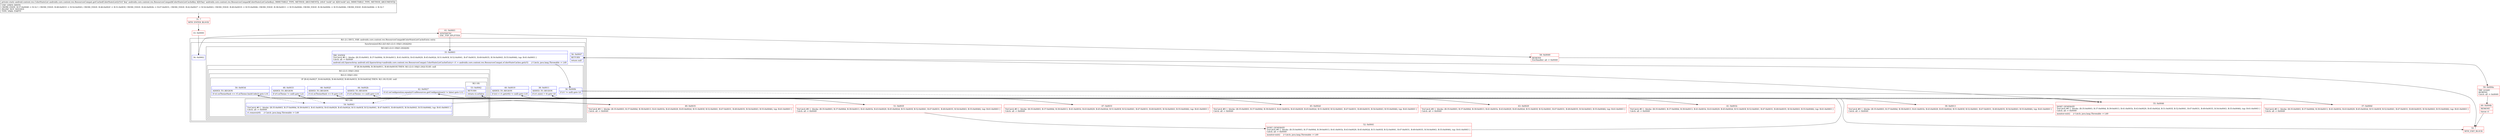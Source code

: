 digraph "CFG forandroidx.core.content.res.ResourcesCompat.getCachedColorStateList(Landroidx\/core\/content\/res\/ResourcesCompat$ColorStateListCacheKey;I)Landroid\/content\/res\/ColorStateList;" {
subgraph cluster_Region_1246867200 {
label = "R(1:2) | DECL_VAR: androidx.core.content.res.ResourcesCompat$ColorStateListCacheEntry entry\l";
node [shape=record,color=blue];
subgraph cluster_SynchronizedRegion_1282981525 {
label = "Synchronized:R(2:2|(3:4|(1:(2:(1:18)|(1:24)))|26))";
node [shape=record,color=blue];
Node_34 [shape=record,label="{34\:\ 0x0002}"];
subgraph cluster_Region_2031058537 {
label = "R(3:4|(1:(2:(1:18)|(1:24)))|26)";
node [shape=record,color=blue];
Node_35 [shape=record,label="{35\:\ 0x0003|TRY_ENTER\lTryCatch #0 \{, blocks: (B:35:0x0003, B:37:0x000d, B:39:0x0013, B:41:0x001b, B:43:0x0029, B:45:0x002d, B:51:0x003f, B:52:0x0041, B:47:0x0031, B:49:0x0035, B:54:0x0043, B:55:0x0046), top: B:61:0x0003 \}\lCatch: all \-\> 0x0049\l|android.util.SparseArray android.util.SparseArray\<androidx.core.content.res.ResourcesCompat.ColorStateListCacheEntry\> r1 = androidx.core.content.res.ResourcesCompat.sColorStateCaches.get(r5)     \/\/ Catch: java.lang.Throwable \-\> L49\l}"];
subgraph cluster_IfRegion_847635121 {
label = "IF [B:36:0x000b, B:38:0x0011, B:40:0x0019] THEN: R(1:(2:(1:18)|(1:24))) ELSE: null";
node [shape=record,color=blue];
Node_36 [shape=record,label="{36\:\ 0x000b|if (r1 != null) goto L6\l}"];
Node_38 [shape=record,label="{38\:\ 0x0011|ADDED_TO_REGION\l|if (r1.size() \> 0) goto L8\l}"];
Node_40 [shape=record,label="{40\:\ 0x0019|ADDED_TO_REGION\l|if ((r2 = r1.get(r6)) != null) goto L10\l}"];
subgraph cluster_Region_351320277 {
label = "R(1:(2:(1:18)|(1:24)))";
node [shape=record,color=blue];
subgraph cluster_Region_627765760 {
label = "R(2:(1:18)|(1:24))";
node [shape=record,color=blue];
subgraph cluster_IfRegion_1644457986 {
label = "IF [B:42:0x0027, B:44:0x002b, B:46:0x002f, B:48:0x0033, B:50:0x003d] THEN: R(1:18) ELSE: null";
node [shape=record,color=blue];
Node_42 [shape=record,label="{42\:\ 0x0027|if (r2.mConfiguration.equals(r5.mResources.getConfiguration()) != false) goto L12\l}"];
Node_44 [shape=record,label="{44\:\ 0x002b|ADDED_TO_REGION\l|if (r5.mTheme == null) goto L14\l}"];
Node_46 [shape=record,label="{46\:\ 0x002f|ADDED_TO_REGION\l|if (r2.mThemeHash == 0) goto L16\l}"];
Node_48 [shape=record,label="{48\:\ 0x0033|ADDED_TO_REGION\l|if (r5.mTheme != null) goto L22\l}"];
Node_50 [shape=record,label="{50\:\ 0x003d|ADDED_TO_REGION\l|if (r2.mThemeHash == r5.mTheme.hashCode()) goto L16\l}"];
subgraph cluster_Region_1795286721 {
label = "R(1:18)";
node [shape=record,color=blue];
Node_53 [shape=record,label="{53\:\ 0x0042|RETURN\l|return r2.mValue\l}"];
}
}
subgraph cluster_Region_889098983 {
label = "R(1:24)";
node [shape=record,color=blue];
Node_54 [shape=record,label="{54\:\ 0x0043|TryCatch #0 \{, blocks: (B:35:0x0003, B:37:0x000d, B:39:0x0013, B:41:0x001b, B:43:0x0029, B:45:0x002d, B:51:0x003f, B:52:0x0041, B:47:0x0031, B:49:0x0035, B:54:0x0043, B:55:0x0046), top: B:61:0x0003 \}\lCatch: all \-\> 0x0049\l|r1.remove(r6)     \/\/ Catch: java.lang.Throwable \-\> L49\l}"];
}
}
}
}
Node_56 [shape=record,label="{56\:\ 0x0047|RETURN\l|return null\l}"];
}
}
}
Node_31 [shape=record,color=red,label="{31\:\ ?|MTH_ENTER_BLOCK\l}"];
Node_33 [shape=record,color=red,label="{33\:\ 0x0000}"];
Node_61 [shape=record,color=red,label="{61\:\ 0x0003|SYNTHETIC\lEXC_TOP_SPLITTER\l}"];
Node_37 [shape=record,color=red,label="{37\:\ 0x000d|TryCatch #0 \{, blocks: (B:35:0x0003, B:37:0x000d, B:39:0x0013, B:41:0x001b, B:43:0x0029, B:45:0x002d, B:51:0x003f, B:52:0x0041, B:47:0x0031, B:49:0x0035, B:54:0x0043, B:55:0x0046), top: B:61:0x0003 \}\lCatch: all \-\> 0x0049\l}"];
Node_39 [shape=record,color=red,label="{39\:\ 0x0013|TryCatch #0 \{, blocks: (B:35:0x0003, B:37:0x000d, B:39:0x0013, B:41:0x001b, B:43:0x0029, B:45:0x002d, B:51:0x003f, B:52:0x0041, B:47:0x0031, B:49:0x0035, B:54:0x0043, B:55:0x0046), top: B:61:0x0003 \}\lCatch: all \-\> 0x0049\l}"];
Node_41 [shape=record,color=red,label="{41\:\ 0x001b|TryCatch #0 \{, blocks: (B:35:0x0003, B:37:0x000d, B:39:0x0013, B:41:0x001b, B:43:0x0029, B:45:0x002d, B:51:0x003f, B:52:0x0041, B:47:0x0031, B:49:0x0035, B:54:0x0043, B:55:0x0046), top: B:61:0x0003 \}\lCatch: all \-\> 0x0049\l}"];
Node_43 [shape=record,color=red,label="{43\:\ 0x0029|TryCatch #0 \{, blocks: (B:35:0x0003, B:37:0x000d, B:39:0x0013, B:41:0x001b, B:43:0x0029, B:45:0x002d, B:51:0x003f, B:52:0x0041, B:47:0x0031, B:49:0x0035, B:54:0x0043, B:55:0x0046), top: B:61:0x0003 \}\lCatch: all \-\> 0x0049\l}"];
Node_45 [shape=record,color=red,label="{45\:\ 0x002d|TryCatch #0 \{, blocks: (B:35:0x0003, B:37:0x000d, B:39:0x0013, B:41:0x001b, B:43:0x0029, B:45:0x002d, B:51:0x003f, B:52:0x0041, B:47:0x0031, B:49:0x0035, B:54:0x0043, B:55:0x0046), top: B:61:0x0003 \}\lCatch: all \-\> 0x0049\l}"];
Node_51 [shape=record,color=red,label="{51\:\ 0x003f|TryCatch #0 \{, blocks: (B:35:0x0003, B:37:0x000d, B:39:0x0013, B:41:0x001b, B:43:0x0029, B:45:0x002d, B:51:0x003f, B:52:0x0041, B:47:0x0031, B:49:0x0035, B:54:0x0043, B:55:0x0046), top: B:61:0x0003 \}\lCatch: all \-\> 0x0049\l}"];
Node_52 [shape=record,color=red,label="{52\:\ 0x0041|DONT_GENERATE\lTryCatch #0 \{, blocks: (B:35:0x0003, B:37:0x000d, B:39:0x0013, B:41:0x001b, B:43:0x0029, B:45:0x002d, B:51:0x003f, B:52:0x0041, B:47:0x0031, B:49:0x0035, B:54:0x0043, B:55:0x0046), top: B:61:0x0003 \}\lCatch: all \-\> 0x0049\l|monitor\-exit()     \/\/ Catch: java.lang.Throwable \-\> L49\l}"];
Node_32 [shape=record,color=red,label="{32\:\ ?|MTH_EXIT_BLOCK\l}"];
Node_47 [shape=record,color=red,label="{47\:\ 0x0031|TryCatch #0 \{, blocks: (B:35:0x0003, B:37:0x000d, B:39:0x0013, B:41:0x001b, B:43:0x0029, B:45:0x002d, B:51:0x003f, B:52:0x0041, B:47:0x0031, B:49:0x0035, B:54:0x0043, B:55:0x0046), top: B:61:0x0003 \}\lCatch: all \-\> 0x0049\l}"];
Node_49 [shape=record,color=red,label="{49\:\ 0x0035|TryCatch #0 \{, blocks: (B:35:0x0003, B:37:0x000d, B:39:0x0013, B:41:0x001b, B:43:0x0029, B:45:0x002d, B:51:0x003f, B:52:0x0041, B:47:0x0031, B:49:0x0035, B:54:0x0043, B:55:0x0046), top: B:61:0x0003 \}\lCatch: all \-\> 0x0049\l}"];
Node_55 [shape=record,color=red,label="{55\:\ 0x0046|DONT_GENERATE\lTryCatch #0 \{, blocks: (B:35:0x0003, B:37:0x000d, B:39:0x0013, B:41:0x001b, B:43:0x0029, B:45:0x002d, B:51:0x003f, B:52:0x0041, B:47:0x0031, B:49:0x0035, B:54:0x0043, B:55:0x0046), top: B:61:0x0003 \}\lCatch: all \-\> 0x0049\l|monitor\-exit()     \/\/ Catch: java.lang.Throwable \-\> L49\l}"];
Node_58 [shape=record,color=red,label="{58\:\ 0x0049|REMOVE\lExcHandler: all \-\> 0x0049\l}"];
Node_59 [shape=record,color=red,label="{59\:\ 0x004a|TRY_LEAVE\lREMOVE\lCatch: all \-\> 0x0049\l}"];
Node_60 [shape=record,color=red,label="{60\:\ 0x004b|REMOVE\l|throw r1\l}"];
MethodNode[shape=record,label="{private static android.content.res.ColorStateList androidx.core.content.res.ResourcesCompat.getCachedColorStateList((r5v0 'key' androidx.core.content.res.ResourcesCompat$ColorStateListCacheKey A[D('key' androidx.core.content.res.ResourcesCompat$ColorStateListCacheKey), IMMUTABLE_TYPE, METHOD_ARGUMENT]), (r6v0 'resId' int A[D('resId' int), IMMUTABLE_TYPE, METHOD_ARGUMENT]))  | USE_LINES_HINTS\lCROSS_EDGE: B:57:0x0048 \-\> B:32:?, CROSS_EDGE: B:48:0x0033 \-\> B:54:0x0043, CROSS_EDGE: B:46:0x002f \-\> B:51:0x003f, CROSS_EDGE: B:44:0x002b \-\> B:47:0x0031, CROSS_EDGE: B:42:0x0027 \-\> B:54:0x0043, CROSS_EDGE: B:40:0x0019 \-\> B:55:0x0046, CROSS_EDGE: B:38:0x0011 \-\> B:55:0x0046, CROSS_EDGE: B:36:0x000b \-\> B:55:0x0046, CROSS_EDGE: B:60:0x004b \-\> B:32:?\lINLINE_NOT_NEEDED\lTYPE_VARS: EMPTY\l}"];
MethodNode -> Node_31;Node_34 -> Node_61;
Node_35 -> Node_36;
Node_36 -> Node_37;
Node_36 -> Node_55[style=dashed];
Node_38 -> Node_39;
Node_38 -> Node_55[style=dashed];
Node_40 -> Node_41;
Node_40 -> Node_55[style=dashed];
Node_42 -> Node_43;
Node_42 -> Node_54[style=dashed];
Node_44 -> Node_45;
Node_44 -> Node_47[style=dashed];
Node_46 -> Node_47[style=dashed];
Node_46 -> Node_51;
Node_48 -> Node_49;
Node_48 -> Node_54[style=dashed];
Node_50 -> Node_51;
Node_50 -> Node_54[style=dashed];
Node_53 -> Node_32;
Node_54 -> Node_55;
Node_56 -> Node_32;
Node_31 -> Node_33;
Node_33 -> Node_34;
Node_61 -> Node_35;
Node_61 -> Node_58;
Node_37 -> Node_38;
Node_39 -> Node_40;
Node_41 -> Node_42;
Node_43 -> Node_44;
Node_45 -> Node_46;
Node_51 -> Node_52;
Node_52 -> Node_53;
Node_47 -> Node_48;
Node_49 -> Node_50;
Node_55 -> Node_56;
Node_58 -> Node_59;
Node_59 -> Node_60;
Node_60 -> Node_32;
}

